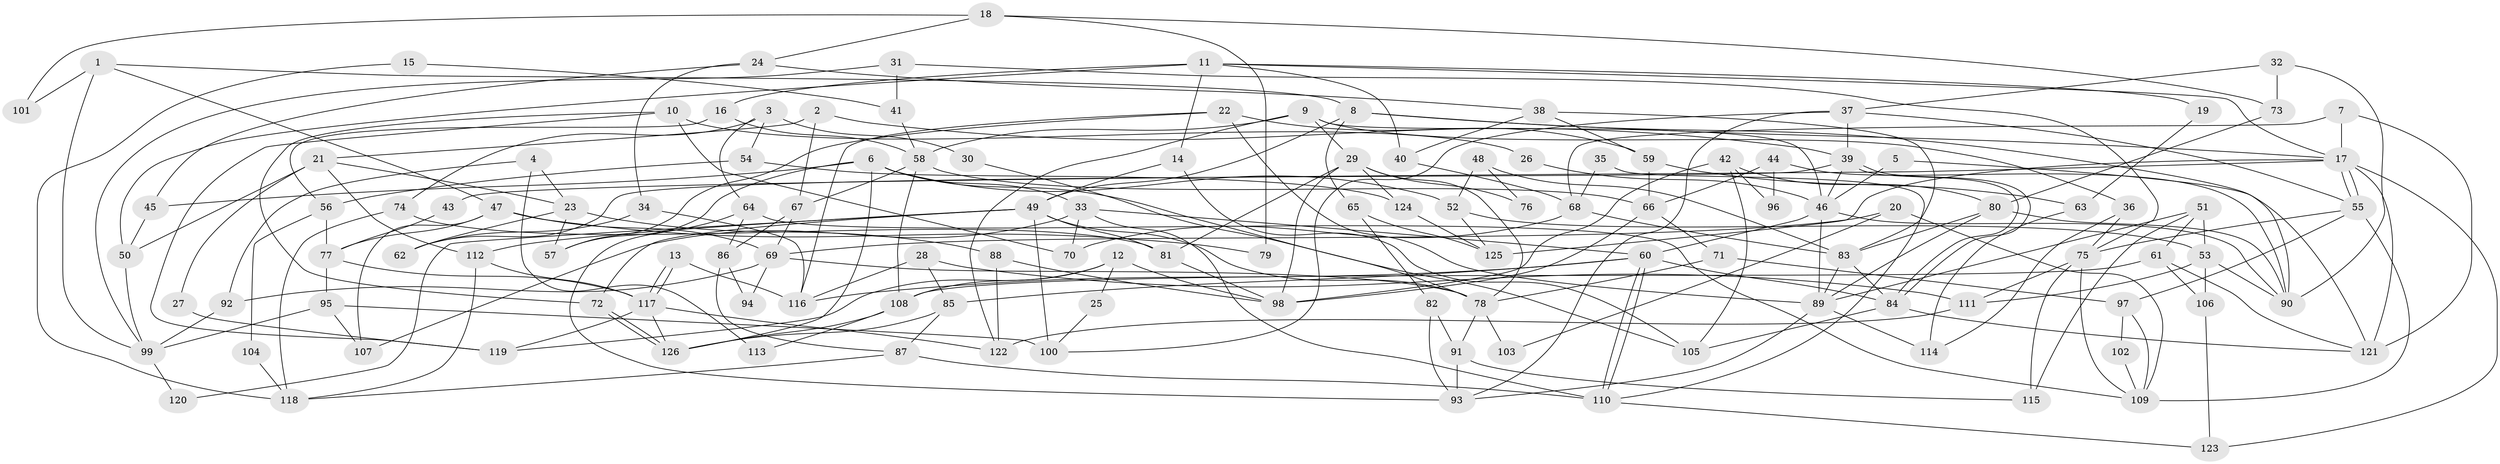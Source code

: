 // coarse degree distribution, {10: 0.011111111111111112, 11: 0.011111111111111112, 4: 0.2111111111111111, 5: 0.1111111111111111, 6: 0.08888888888888889, 8: 0.022222222222222223, 3: 0.2777777777777778, 2: 0.14444444444444443, 7: 0.08888888888888889, 12: 0.011111111111111112, 13: 0.011111111111111112, 9: 0.011111111111111112}
// Generated by graph-tools (version 1.1) at 2025/50/03/04/25 22:50:59]
// undirected, 126 vertices, 252 edges
graph export_dot {
  node [color=gray90,style=filled];
  1;
  2;
  3;
  4;
  5;
  6;
  7;
  8;
  9;
  10;
  11;
  12;
  13;
  14;
  15;
  16;
  17;
  18;
  19;
  20;
  21;
  22;
  23;
  24;
  25;
  26;
  27;
  28;
  29;
  30;
  31;
  32;
  33;
  34;
  35;
  36;
  37;
  38;
  39;
  40;
  41;
  42;
  43;
  44;
  45;
  46;
  47;
  48;
  49;
  50;
  51;
  52;
  53;
  54;
  55;
  56;
  57;
  58;
  59;
  60;
  61;
  62;
  63;
  64;
  65;
  66;
  67;
  68;
  69;
  70;
  71;
  72;
  73;
  74;
  75;
  76;
  77;
  78;
  79;
  80;
  81;
  82;
  83;
  84;
  85;
  86;
  87;
  88;
  89;
  90;
  91;
  92;
  93;
  94;
  95;
  96;
  97;
  98;
  99;
  100;
  101;
  102;
  103;
  104;
  105;
  106;
  107;
  108;
  109;
  110;
  111;
  112;
  113;
  114;
  115;
  116;
  117;
  118;
  119;
  120;
  121;
  122;
  123;
  124;
  125;
  126;
  1 -- 47;
  1 -- 8;
  1 -- 99;
  1 -- 101;
  2 -- 67;
  2 -- 39;
  2 -- 21;
  3 -- 74;
  3 -- 54;
  3 -- 30;
  3 -- 64;
  4 -- 23;
  4 -- 92;
  4 -- 113;
  5 -- 46;
  5 -- 121;
  6 -- 126;
  6 -- 52;
  6 -- 33;
  6 -- 45;
  6 -- 57;
  6 -- 105;
  7 -- 17;
  7 -- 121;
  7 -- 68;
  8 -- 90;
  8 -- 17;
  8 -- 49;
  8 -- 65;
  9 -- 122;
  9 -- 46;
  9 -- 29;
  9 -- 36;
  9 -- 58;
  10 -- 70;
  10 -- 72;
  10 -- 26;
  10 -- 119;
  11 -- 17;
  11 -- 14;
  11 -- 16;
  11 -- 19;
  11 -- 40;
  11 -- 50;
  12 -- 108;
  12 -- 119;
  12 -- 25;
  12 -- 98;
  13 -- 116;
  13 -- 117;
  13 -- 117;
  14 -- 105;
  14 -- 49;
  15 -- 41;
  15 -- 118;
  16 -- 58;
  16 -- 56;
  17 -- 121;
  17 -- 55;
  17 -- 55;
  17 -- 43;
  17 -- 123;
  17 -- 125;
  18 -- 73;
  18 -- 24;
  18 -- 79;
  18 -- 101;
  19 -- 63;
  20 -- 109;
  20 -- 69;
  20 -- 103;
  21 -- 23;
  21 -- 27;
  21 -- 50;
  21 -- 112;
  22 -- 89;
  22 -- 59;
  22 -- 57;
  22 -- 116;
  23 -- 62;
  23 -- 57;
  23 -- 88;
  24 -- 38;
  24 -- 45;
  24 -- 34;
  25 -- 100;
  26 -- 46;
  27 -- 119;
  28 -- 111;
  28 -- 85;
  28 -- 116;
  29 -- 98;
  29 -- 76;
  29 -- 78;
  29 -- 81;
  29 -- 124;
  30 -- 78;
  31 -- 99;
  31 -- 75;
  31 -- 41;
  32 -- 90;
  32 -- 37;
  32 -- 73;
  33 -- 60;
  33 -- 70;
  33 -- 107;
  33 -- 110;
  34 -- 116;
  34 -- 62;
  35 -- 110;
  35 -- 68;
  36 -- 75;
  36 -- 114;
  37 -- 39;
  37 -- 93;
  37 -- 55;
  37 -- 100;
  38 -- 40;
  38 -- 83;
  38 -- 59;
  39 -- 84;
  39 -- 84;
  39 -- 46;
  39 -- 62;
  40 -- 68;
  41 -- 58;
  42 -- 98;
  42 -- 105;
  42 -- 80;
  42 -- 96;
  43 -- 77;
  44 -- 90;
  44 -- 66;
  44 -- 96;
  45 -- 50;
  46 -- 89;
  46 -- 60;
  46 -- 90;
  47 -- 107;
  47 -- 77;
  47 -- 69;
  47 -- 79;
  48 -- 52;
  48 -- 83;
  48 -- 76;
  49 -- 81;
  49 -- 72;
  49 -- 78;
  49 -- 100;
  49 -- 112;
  49 -- 120;
  50 -- 99;
  51 -- 61;
  51 -- 53;
  51 -- 89;
  51 -- 115;
  52 -- 125;
  52 -- 53;
  53 -- 90;
  53 -- 111;
  53 -- 106;
  54 -- 124;
  54 -- 56;
  55 -- 75;
  55 -- 97;
  55 -- 109;
  56 -- 77;
  56 -- 104;
  58 -- 67;
  58 -- 66;
  58 -- 108;
  59 -- 66;
  59 -- 63;
  60 -- 110;
  60 -- 110;
  60 -- 116;
  60 -- 84;
  60 -- 85;
  61 -- 108;
  61 -- 106;
  61 -- 121;
  63 -- 114;
  64 -- 93;
  64 -- 86;
  64 -- 109;
  65 -- 82;
  65 -- 125;
  66 -- 71;
  66 -- 98;
  67 -- 69;
  67 -- 86;
  68 -- 83;
  68 -- 70;
  69 -- 78;
  69 -- 92;
  69 -- 94;
  71 -- 78;
  71 -- 97;
  72 -- 126;
  72 -- 126;
  73 -- 80;
  74 -- 81;
  74 -- 118;
  75 -- 109;
  75 -- 111;
  75 -- 115;
  77 -- 95;
  77 -- 117;
  78 -- 91;
  78 -- 103;
  80 -- 83;
  80 -- 89;
  80 -- 90;
  81 -- 98;
  82 -- 91;
  82 -- 93;
  83 -- 89;
  83 -- 84;
  84 -- 105;
  84 -- 121;
  85 -- 126;
  85 -- 87;
  86 -- 87;
  86 -- 94;
  87 -- 110;
  87 -- 118;
  88 -- 98;
  88 -- 122;
  89 -- 93;
  89 -- 114;
  91 -- 115;
  91 -- 93;
  92 -- 99;
  95 -- 100;
  95 -- 99;
  95 -- 107;
  97 -- 109;
  97 -- 102;
  99 -- 120;
  102 -- 109;
  104 -- 118;
  106 -- 123;
  108 -- 126;
  108 -- 113;
  110 -- 123;
  111 -- 122;
  112 -- 117;
  112 -- 118;
  117 -- 119;
  117 -- 122;
  117 -- 126;
  124 -- 125;
}
